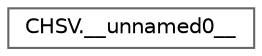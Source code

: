 digraph "Graphical Class Hierarchy"
{
 // LATEX_PDF_SIZE
  bgcolor="transparent";
  edge [fontname=Helvetica,fontsize=10,labelfontname=Helvetica,labelfontsize=10];
  node [fontname=Helvetica,fontsize=10,shape=box,height=0.2,width=0.4];
  rankdir="LR";
  Node0 [id="Node000000",label="CHSV.__unnamed0__",height=0.2,width=0.4,color="grey40", fillcolor="white", style="filled",URL="$db/d87/group___pixel_types.html#d2/d4c/union_c_h_s_v_8____unnamed0____",tooltip=" "];
}

